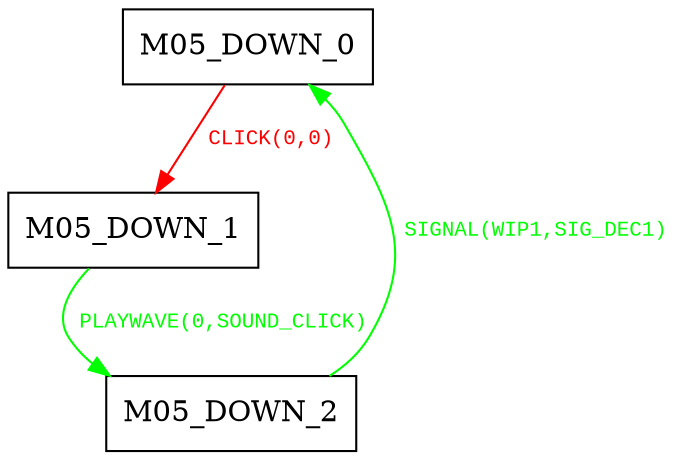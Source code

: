 digraph {
 node [shape=record];
"M05_DOWN_0" -> "M05_DOWN_1"[color=red, fontcolor=red, label=< <font face="Courier New" point-size="10">
CLICK(0,0)<br/>
</font>>];
"M05_DOWN_1" -> "M05_DOWN_2"[color=green, fontcolor=green, label=< <font face="Courier New" point-size="10">
PLAYWAVE(0,SOUND_CLICK)<br/>
</font>>];
"M05_DOWN_2" -> "M05_DOWN_0"[color=green, fontcolor=green, label=< <font face="Courier New" point-size="10">
SIGNAL(WIP1,SIG_DEC1)<br/>
</font>>];
}
